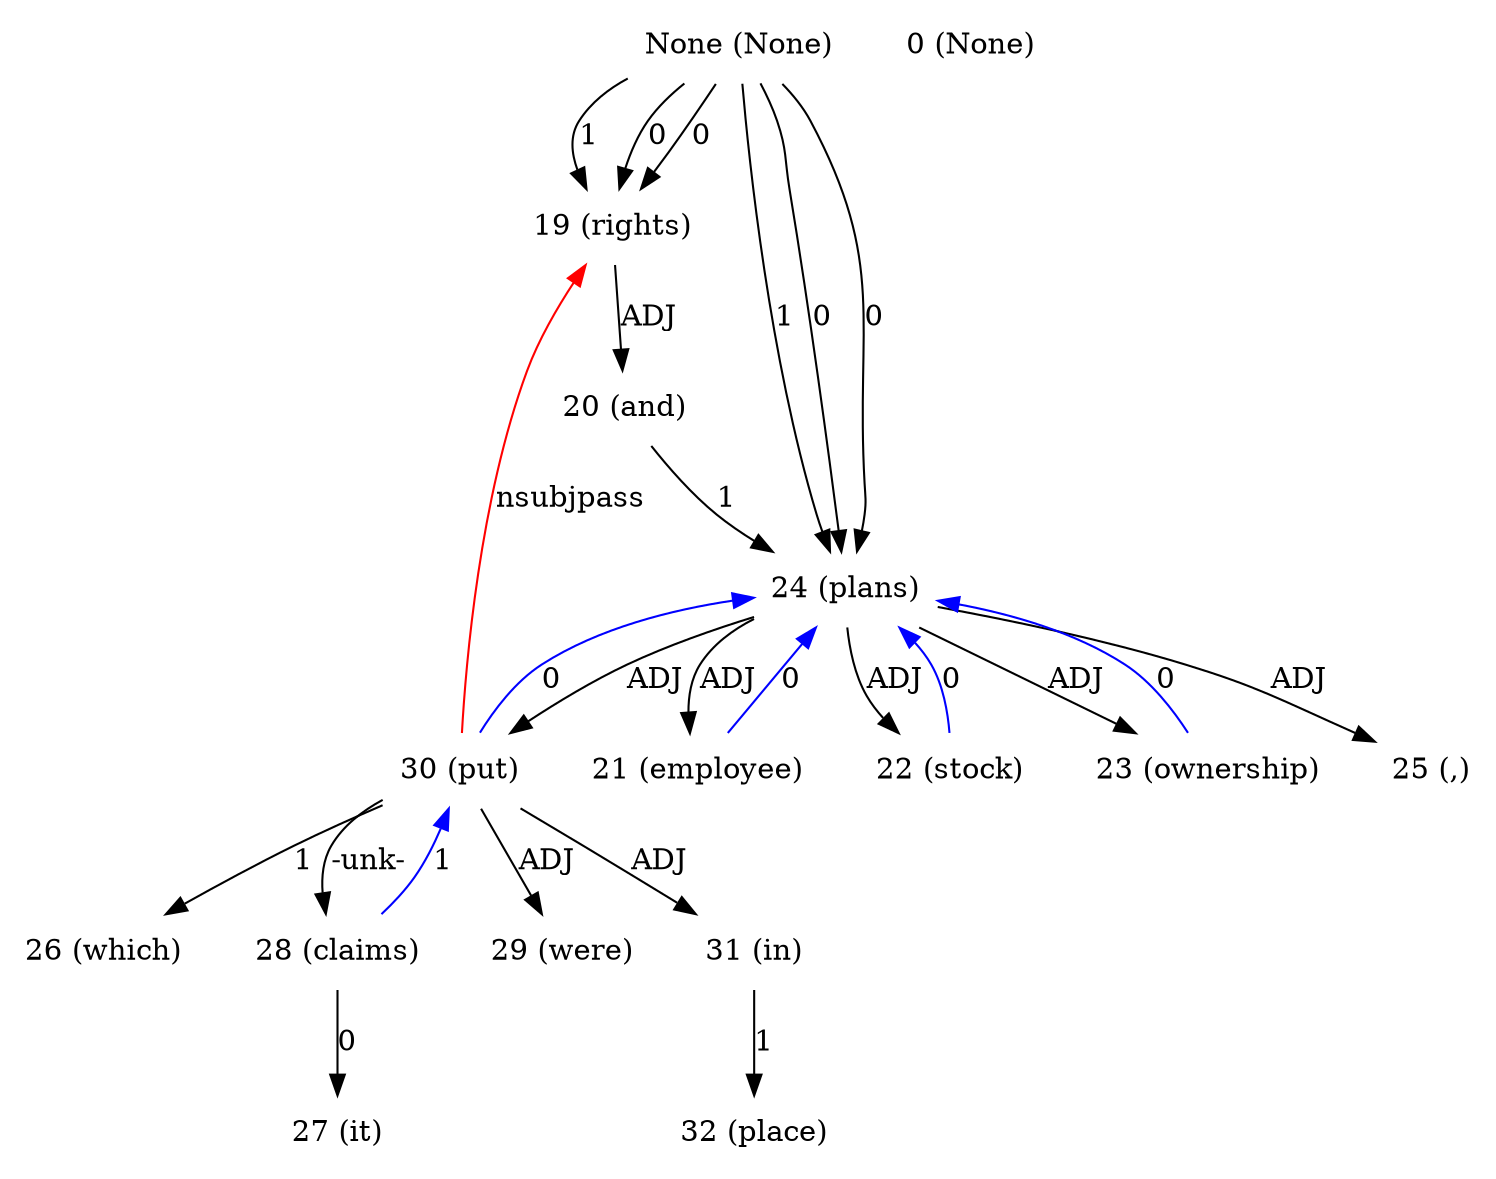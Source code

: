 digraph G{
edge [dir=forward]
node [shape=plaintext]

None [label="None (None)"]
None -> 19 [label="1"]
None -> 24 [label="1"]
None [label="None (None)"]
None -> 24 [label="0"]
None -> 19 [label="0"]
None [label="None (None)"]
None -> 24 [label="0"]
None -> 19 [label="0"]
0 [label="0 (None)"]
19 [label="19 (rights)"]
19 -> 20 [label="ADJ"]
30 -> 19 [label="nsubjpass", color="red"]
20 [label="20 (and)"]
20 -> 24 [label="1"]
21 [label="21 (employee)"]
21 -> 24 [label="0", color="blue"]
22 [label="22 (stock)"]
22 -> 24 [label="0", color="blue"]
23 [label="23 (ownership)"]
23 -> 24 [label="0", color="blue"]
24 [label="24 (plans)"]
24 -> 21 [label="ADJ"]
24 -> 22 [label="ADJ"]
24 -> 23 [label="ADJ"]
24 -> 25 [label="ADJ"]
24 -> 30 [label="ADJ"]
25 [label="25 (,)"]
26 [label="26 (which)"]
27 [label="27 (it)"]
28 [label="28 (claims)"]
28 -> 30 [label="1", color="blue"]
28 -> 27 [label="0"]
29 [label="29 (were)"]
30 [label="30 (put)"]
30 -> 26 [label="1"]
30 -> 28 [label="-unk-"]
30 -> 29 [label="ADJ"]
30 -> 31 [label="ADJ"]
30 -> 24 [label="0", color="blue"]
31 [label="31 (in)"]
31 -> 32 [label="1"]
32 [label="32 (place)"]
}
